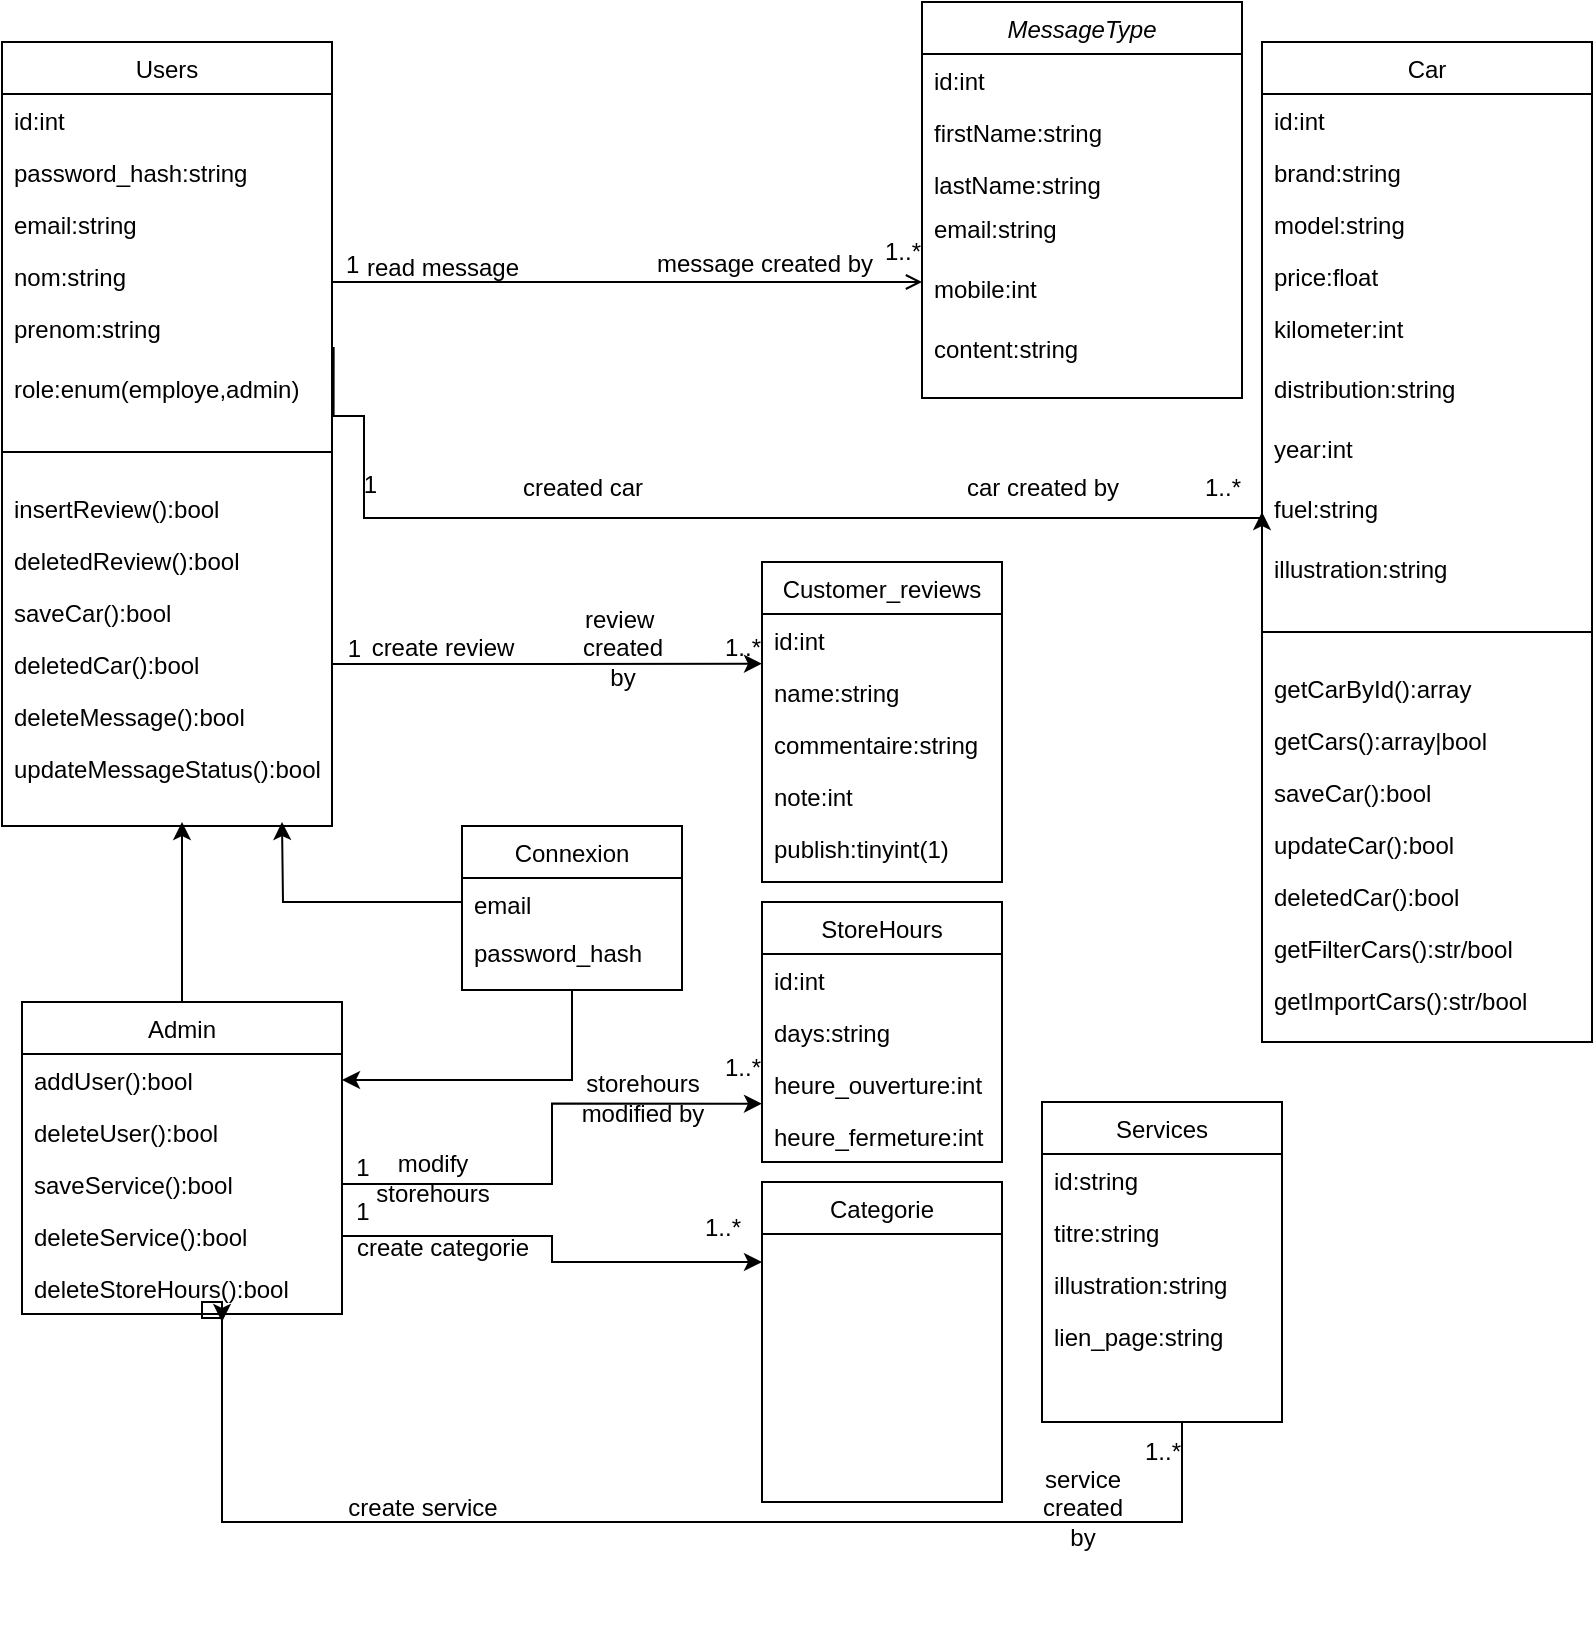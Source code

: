 <mxfile version="23.1.5" type="device">
  <diagram id="C5RBs43oDa-KdzZeNtuy" name="Page-1">
    <mxGraphModel dx="1434" dy="786" grid="1" gridSize="10" guides="1" tooltips="1" connect="1" arrows="1" fold="1" page="1" pageScale="1" pageWidth="827" pageHeight="1169" math="0" shadow="0">
      <root>
        <mxCell id="WIyWlLk6GJQsqaUBKTNV-0" />
        <mxCell id="WIyWlLk6GJQsqaUBKTNV-1" parent="WIyWlLk6GJQsqaUBKTNV-0" />
        <mxCell id="zkfFHV4jXpPFQw0GAbJ--0" value="MessageType" style="swimlane;fontStyle=2;align=center;verticalAlign=top;childLayout=stackLayout;horizontal=1;startSize=26;horizontalStack=0;resizeParent=1;resizeLast=0;collapsible=1;marginBottom=0;rounded=0;shadow=0;strokeWidth=1;" parent="WIyWlLk6GJQsqaUBKTNV-1" vertex="1">
          <mxGeometry x="470" y="20" width="160" height="198" as="geometry">
            <mxRectangle x="230" y="140" width="160" height="26" as="alternateBounds" />
          </mxGeometry>
        </mxCell>
        <mxCell id="zkfFHV4jXpPFQw0GAbJ--1" value="id:int" style="text;align=left;verticalAlign=top;spacingLeft=4;spacingRight=4;overflow=hidden;rotatable=0;points=[[0,0.5],[1,0.5]];portConstraint=eastwest;" parent="zkfFHV4jXpPFQw0GAbJ--0" vertex="1">
          <mxGeometry y="26" width="160" height="26" as="geometry" />
        </mxCell>
        <mxCell id="zkfFHV4jXpPFQw0GAbJ--2" value="firstName:string" style="text;align=left;verticalAlign=top;spacingLeft=4;spacingRight=4;overflow=hidden;rotatable=0;points=[[0,0.5],[1,0.5]];portConstraint=eastwest;rounded=0;shadow=0;html=0;" parent="zkfFHV4jXpPFQw0GAbJ--0" vertex="1">
          <mxGeometry y="52" width="160" height="26" as="geometry" />
        </mxCell>
        <mxCell id="zkfFHV4jXpPFQw0GAbJ--3" value="lastName:string" style="text;align=left;verticalAlign=top;spacingLeft=4;spacingRight=4;overflow=hidden;rotatable=0;points=[[0,0.5],[1,0.5]];portConstraint=eastwest;rounded=0;shadow=0;html=0;" parent="zkfFHV4jXpPFQw0GAbJ--0" vertex="1">
          <mxGeometry y="78" width="160" height="22" as="geometry" />
        </mxCell>
        <mxCell id="OHJwHRD_II2JxIm_5Gcv-61" value="email:string" style="text;align=left;verticalAlign=top;spacingLeft=4;spacingRight=4;overflow=hidden;rotatable=0;points=[[0,0.5],[1,0.5]];portConstraint=eastwest;rounded=0;shadow=0;html=0;" vertex="1" parent="zkfFHV4jXpPFQw0GAbJ--0">
          <mxGeometry y="100" width="160" height="30" as="geometry" />
        </mxCell>
        <mxCell id="OHJwHRD_II2JxIm_5Gcv-63" value="mobile:int" style="text;align=left;verticalAlign=top;spacingLeft=4;spacingRight=4;overflow=hidden;rotatable=0;points=[[0,0.5],[1,0.5]];portConstraint=eastwest;rounded=0;shadow=0;html=0;" vertex="1" parent="zkfFHV4jXpPFQw0GAbJ--0">
          <mxGeometry y="130" width="160" height="30" as="geometry" />
        </mxCell>
        <mxCell id="OHJwHRD_II2JxIm_5Gcv-64" value="content:string" style="text;align=left;verticalAlign=top;spacingLeft=4;spacingRight=4;overflow=hidden;rotatable=0;points=[[0,0.5],[1,0.5]];portConstraint=eastwest;rounded=0;shadow=0;html=0;" vertex="1" parent="zkfFHV4jXpPFQw0GAbJ--0">
          <mxGeometry y="160" width="160" height="30" as="geometry" />
        </mxCell>
        <mxCell id="OHJwHRD_II2JxIm_5Gcv-78" style="edgeStyle=orthogonalEdgeStyle;rounded=0;orthogonalLoop=1;jettySize=auto;html=1;" edge="1" parent="WIyWlLk6GJQsqaUBKTNV-1" source="zkfFHV4jXpPFQw0GAbJ--6">
          <mxGeometry relative="1" as="geometry">
            <mxPoint x="100" y="430" as="targetPoint" />
          </mxGeometry>
        </mxCell>
        <mxCell id="zkfFHV4jXpPFQw0GAbJ--6" value="Admin&#xa;" style="swimlane;fontStyle=0;align=center;verticalAlign=top;childLayout=stackLayout;horizontal=1;startSize=26;horizontalStack=0;resizeParent=1;resizeLast=0;collapsible=1;marginBottom=0;rounded=0;shadow=0;strokeWidth=1;" parent="WIyWlLk6GJQsqaUBKTNV-1" vertex="1">
          <mxGeometry x="20" y="520" width="160" height="156" as="geometry">
            <mxRectangle x="130" y="380" width="160" height="26" as="alternateBounds" />
          </mxGeometry>
        </mxCell>
        <mxCell id="zkfFHV4jXpPFQw0GAbJ--7" value="addUser():bool" style="text;align=left;verticalAlign=top;spacingLeft=4;spacingRight=4;overflow=hidden;rotatable=0;points=[[0,0.5],[1,0.5]];portConstraint=eastwest;" parent="zkfFHV4jXpPFQw0GAbJ--6" vertex="1">
          <mxGeometry y="26" width="160" height="26" as="geometry" />
        </mxCell>
        <mxCell id="zkfFHV4jXpPFQw0GAbJ--8" value="deleteUser():bool" style="text;align=left;verticalAlign=top;spacingLeft=4;spacingRight=4;overflow=hidden;rotatable=0;points=[[0,0.5],[1,0.5]];portConstraint=eastwest;rounded=0;shadow=0;html=0;" parent="zkfFHV4jXpPFQw0GAbJ--6" vertex="1">
          <mxGeometry y="52" width="160" height="26" as="geometry" />
        </mxCell>
        <mxCell id="OHJwHRD_II2JxIm_5Gcv-10" value="saveService():bool" style="text;align=left;verticalAlign=top;spacingLeft=4;spacingRight=4;overflow=hidden;rotatable=0;points=[[0,0.5],[1,0.5]];portConstraint=eastwest;rounded=0;shadow=0;html=0;" vertex="1" parent="zkfFHV4jXpPFQw0GAbJ--6">
          <mxGeometry y="78" width="160" height="26" as="geometry" />
        </mxCell>
        <mxCell id="OHJwHRD_II2JxIm_5Gcv-8" value="deleteService():bool" style="text;align=left;verticalAlign=top;spacingLeft=4;spacingRight=4;overflow=hidden;rotatable=0;points=[[0,0.5],[1,0.5]];portConstraint=eastwest;rounded=0;shadow=0;html=0;" vertex="1" parent="zkfFHV4jXpPFQw0GAbJ--6">
          <mxGeometry y="104" width="160" height="26" as="geometry" />
        </mxCell>
        <mxCell id="OHJwHRD_II2JxIm_5Gcv-7" value="deleteStoreHours():bool" style="text;align=left;verticalAlign=top;spacingLeft=4;spacingRight=4;overflow=hidden;rotatable=0;points=[[0,0.5],[1,0.5]];portConstraint=eastwest;rounded=0;shadow=0;html=0;" vertex="1" parent="zkfFHV4jXpPFQw0GAbJ--6">
          <mxGeometry y="130" width="160" height="26" as="geometry" />
        </mxCell>
        <mxCell id="OHJwHRD_II2JxIm_5Gcv-82" style="edgeStyle=orthogonalEdgeStyle;rounded=0;orthogonalLoop=1;jettySize=auto;html=1;entryX=1;entryY=0.5;entryDx=0;entryDy=0;" edge="1" parent="WIyWlLk6GJQsqaUBKTNV-1" source="zkfFHV4jXpPFQw0GAbJ--13" target="zkfFHV4jXpPFQw0GAbJ--7">
          <mxGeometry relative="1" as="geometry" />
        </mxCell>
        <mxCell id="zkfFHV4jXpPFQw0GAbJ--13" value="Connexion" style="swimlane;fontStyle=0;align=center;verticalAlign=top;childLayout=stackLayout;horizontal=1;startSize=26;horizontalStack=0;resizeParent=1;resizeLast=0;collapsible=1;marginBottom=0;rounded=0;shadow=0;strokeWidth=1;" parent="WIyWlLk6GJQsqaUBKTNV-1" vertex="1">
          <mxGeometry x="240" y="432" width="110" height="82" as="geometry">
            <mxRectangle x="340" y="380" width="170" height="26" as="alternateBounds" />
          </mxGeometry>
        </mxCell>
        <mxCell id="OHJwHRD_II2JxIm_5Gcv-80" style="edgeStyle=orthogonalEdgeStyle;rounded=0;orthogonalLoop=1;jettySize=auto;html=1;exitX=0;exitY=0.5;exitDx=0;exitDy=0;" edge="1" parent="zkfFHV4jXpPFQw0GAbJ--13" source="zkfFHV4jXpPFQw0GAbJ--14">
          <mxGeometry relative="1" as="geometry">
            <mxPoint x="-90" y="-2" as="targetPoint" />
          </mxGeometry>
        </mxCell>
        <mxCell id="zkfFHV4jXpPFQw0GAbJ--14" value="email&#xa;" style="text;align=left;verticalAlign=top;spacingLeft=4;spacingRight=4;overflow=hidden;rotatable=0;points=[[0,0.5],[1,0.5]];portConstraint=eastwest;" parent="zkfFHV4jXpPFQw0GAbJ--13" vertex="1">
          <mxGeometry y="26" width="110" height="24" as="geometry" />
        </mxCell>
        <mxCell id="OHJwHRD_II2JxIm_5Gcv-15" value="password_hash" style="text;align=left;verticalAlign=top;spacingLeft=4;spacingRight=4;overflow=hidden;rotatable=0;points=[[0,0.5],[1,0.5]];portConstraint=eastwest;" vertex="1" parent="zkfFHV4jXpPFQw0GAbJ--13">
          <mxGeometry y="50" width="110" height="24" as="geometry" />
        </mxCell>
        <mxCell id="zkfFHV4jXpPFQw0GAbJ--17" value="Users&#xa;" style="swimlane;fontStyle=0;align=center;verticalAlign=top;childLayout=stackLayout;horizontal=1;startSize=26;horizontalStack=0;resizeParent=1;resizeLast=0;collapsible=1;marginBottom=0;rounded=0;shadow=0;strokeWidth=1;" parent="WIyWlLk6GJQsqaUBKTNV-1" vertex="1">
          <mxGeometry x="10" y="40" width="165" height="392" as="geometry">
            <mxRectangle x="550" y="140" width="160" height="26" as="alternateBounds" />
          </mxGeometry>
        </mxCell>
        <mxCell id="zkfFHV4jXpPFQw0GAbJ--18" value="id:int" style="text;align=left;verticalAlign=top;spacingLeft=4;spacingRight=4;overflow=hidden;rotatable=0;points=[[0,0.5],[1,0.5]];portConstraint=eastwest;" parent="zkfFHV4jXpPFQw0GAbJ--17" vertex="1">
          <mxGeometry y="26" width="165" height="26" as="geometry" />
        </mxCell>
        <mxCell id="zkfFHV4jXpPFQw0GAbJ--19" value="password_hash:string" style="text;align=left;verticalAlign=top;spacingLeft=4;spacingRight=4;overflow=hidden;rotatable=0;points=[[0,0.5],[1,0.5]];portConstraint=eastwest;rounded=0;shadow=0;html=0;" parent="zkfFHV4jXpPFQw0GAbJ--17" vertex="1">
          <mxGeometry y="52" width="165" height="26" as="geometry" />
        </mxCell>
        <mxCell id="zkfFHV4jXpPFQw0GAbJ--20" value="email:string" style="text;align=left;verticalAlign=top;spacingLeft=4;spacingRight=4;overflow=hidden;rotatable=0;points=[[0,0.5],[1,0.5]];portConstraint=eastwest;rounded=0;shadow=0;html=0;" parent="zkfFHV4jXpPFQw0GAbJ--17" vertex="1">
          <mxGeometry y="78" width="165" height="26" as="geometry" />
        </mxCell>
        <mxCell id="zkfFHV4jXpPFQw0GAbJ--21" value="nom:string" style="text;align=left;verticalAlign=top;spacingLeft=4;spacingRight=4;overflow=hidden;rotatable=0;points=[[0,0.5],[1,0.5]];portConstraint=eastwest;rounded=0;shadow=0;html=0;" parent="zkfFHV4jXpPFQw0GAbJ--17" vertex="1">
          <mxGeometry y="104" width="165" height="26" as="geometry" />
        </mxCell>
        <mxCell id="zkfFHV4jXpPFQw0GAbJ--22" value="prenom:string" style="text;align=left;verticalAlign=top;spacingLeft=4;spacingRight=4;overflow=hidden;rotatable=0;points=[[0,0.5],[1,0.5]];portConstraint=eastwest;rounded=0;shadow=0;html=0;" parent="zkfFHV4jXpPFQw0GAbJ--17" vertex="1">
          <mxGeometry y="130" width="165" height="30" as="geometry" />
        </mxCell>
        <mxCell id="OHJwHRD_II2JxIm_5Gcv-2" value="role:enum(employe,admin)" style="text;align=left;verticalAlign=top;spacingLeft=4;spacingRight=4;overflow=hidden;rotatable=0;points=[[0,0.5],[1,0.5]];portConstraint=eastwest;rounded=0;shadow=0;html=0;" vertex="1" parent="zkfFHV4jXpPFQw0GAbJ--17">
          <mxGeometry y="160" width="165" height="30" as="geometry" />
        </mxCell>
        <mxCell id="zkfFHV4jXpPFQw0GAbJ--23" value="" style="line;html=1;strokeWidth=1;align=left;verticalAlign=middle;spacingTop=-1;spacingLeft=3;spacingRight=3;rotatable=0;labelPosition=right;points=[];portConstraint=eastwest;" parent="zkfFHV4jXpPFQw0GAbJ--17" vertex="1">
          <mxGeometry y="190" width="165" height="30" as="geometry" />
        </mxCell>
        <mxCell id="OHJwHRD_II2JxIm_5Gcv-3" value="insertReview():bool" style="text;align=left;verticalAlign=top;spacingLeft=4;spacingRight=4;overflow=hidden;rotatable=0;points=[[0,0.5],[1,0.5]];portConstraint=eastwest;" vertex="1" parent="zkfFHV4jXpPFQw0GAbJ--17">
          <mxGeometry y="220" width="165" height="26" as="geometry" />
        </mxCell>
        <mxCell id="zkfFHV4jXpPFQw0GAbJ--24" value="deletedReview():bool" style="text;align=left;verticalAlign=top;spacingLeft=4;spacingRight=4;overflow=hidden;rotatable=0;points=[[0,0.5],[1,0.5]];portConstraint=eastwest;" parent="zkfFHV4jXpPFQw0GAbJ--17" vertex="1">
          <mxGeometry y="246" width="165" height="26" as="geometry" />
        </mxCell>
        <mxCell id="zkfFHV4jXpPFQw0GAbJ--25" value="saveCar():bool" style="text;align=left;verticalAlign=top;spacingLeft=4;spacingRight=4;overflow=hidden;rotatable=0;points=[[0,0.5],[1,0.5]];portConstraint=eastwest;" parent="zkfFHV4jXpPFQw0GAbJ--17" vertex="1">
          <mxGeometry y="272" width="165" height="26" as="geometry" />
        </mxCell>
        <mxCell id="OHJwHRD_II2JxIm_5Gcv-5" value="deletedCar():bool" style="text;align=left;verticalAlign=top;spacingLeft=4;spacingRight=4;overflow=hidden;rotatable=0;points=[[0,0.5],[1,0.5]];portConstraint=eastwest;" vertex="1" parent="zkfFHV4jXpPFQw0GAbJ--17">
          <mxGeometry y="298" width="165" height="26" as="geometry" />
        </mxCell>
        <mxCell id="OHJwHRD_II2JxIm_5Gcv-4" value="deleteMessage():bool" style="text;align=left;verticalAlign=top;spacingLeft=4;spacingRight=4;overflow=hidden;rotatable=0;points=[[0,0.5],[1,0.5]];portConstraint=eastwest;" vertex="1" parent="zkfFHV4jXpPFQw0GAbJ--17">
          <mxGeometry y="324" width="165" height="26" as="geometry" />
        </mxCell>
        <mxCell id="OHJwHRD_II2JxIm_5Gcv-6" value="updateMessageStatus():bool" style="text;align=left;verticalAlign=top;spacingLeft=4;spacingRight=4;overflow=hidden;rotatable=0;points=[[0,0.5],[1,0.5]];portConstraint=eastwest;" vertex="1" parent="zkfFHV4jXpPFQw0GAbJ--17">
          <mxGeometry y="350" width="165" height="26" as="geometry" />
        </mxCell>
        <mxCell id="zkfFHV4jXpPFQw0GAbJ--26" value="" style="endArrow=open;shadow=0;strokeWidth=1;rounded=0;endFill=1;edgeStyle=elbowEdgeStyle;elbow=vertical;exitX=1;exitY=0.5;exitDx=0;exitDy=0;entryX=0;entryY=0.333;entryDx=0;entryDy=0;entryPerimeter=0;" parent="WIyWlLk6GJQsqaUBKTNV-1" source="zkfFHV4jXpPFQw0GAbJ--21" target="OHJwHRD_II2JxIm_5Gcv-63" edge="1">
          <mxGeometry x="0.5" y="41" relative="1" as="geometry">
            <mxPoint x="380" y="192" as="sourcePoint" />
            <mxPoint x="330" y="110" as="targetPoint" />
            <mxPoint x="-40" y="32" as="offset" />
            <Array as="points">
              <mxPoint x="290" y="160" />
            </Array>
          </mxGeometry>
        </mxCell>
        <mxCell id="zkfFHV4jXpPFQw0GAbJ--27" value="1" style="resizable=0;align=left;verticalAlign=bottom;labelBackgroundColor=none;fontSize=12;" parent="zkfFHV4jXpPFQw0GAbJ--26" connectable="0" vertex="1">
          <mxGeometry x="-1" relative="1" as="geometry">
            <mxPoint x="5" y="3" as="offset" />
          </mxGeometry>
        </mxCell>
        <mxCell id="zkfFHV4jXpPFQw0GAbJ--29" value="message created by" style="text;html=1;resizable=0;points=[];;align=center;verticalAlign=middle;labelBackgroundColor=none;rounded=0;shadow=0;strokeWidth=1;fontSize=12;" parent="zkfFHV4jXpPFQw0GAbJ--26" vertex="1" connectable="0">
          <mxGeometry x="0.5" y="49" relative="1" as="geometry">
            <mxPoint x="-5" y="40" as="offset" />
          </mxGeometry>
        </mxCell>
        <mxCell id="OHJwHRD_II2JxIm_5Gcv-17" value="Customer_reviews&#xa;" style="swimlane;fontStyle=0;align=center;verticalAlign=top;childLayout=stackLayout;horizontal=1;startSize=26;horizontalStack=0;resizeParent=1;resizeLast=0;collapsible=1;marginBottom=0;rounded=0;shadow=0;strokeWidth=1;" vertex="1" parent="WIyWlLk6GJQsqaUBKTNV-1">
          <mxGeometry x="390" y="300" width="120" height="160" as="geometry">
            <mxRectangle x="130" y="380" width="160" height="26" as="alternateBounds" />
          </mxGeometry>
        </mxCell>
        <mxCell id="OHJwHRD_II2JxIm_5Gcv-18" value="id:int" style="text;align=left;verticalAlign=top;spacingLeft=4;spacingRight=4;overflow=hidden;rotatable=0;points=[[0,0.5],[1,0.5]];portConstraint=eastwest;" vertex="1" parent="OHJwHRD_II2JxIm_5Gcv-17">
          <mxGeometry y="26" width="120" height="26" as="geometry" />
        </mxCell>
        <mxCell id="OHJwHRD_II2JxIm_5Gcv-19" value="name:string" style="text;align=left;verticalAlign=top;spacingLeft=4;spacingRight=4;overflow=hidden;rotatable=0;points=[[0,0.5],[1,0.5]];portConstraint=eastwest;rounded=0;shadow=0;html=0;" vertex="1" parent="OHJwHRD_II2JxIm_5Gcv-17">
          <mxGeometry y="52" width="120" height="26" as="geometry" />
        </mxCell>
        <mxCell id="OHJwHRD_II2JxIm_5Gcv-20" value="commentaire:string" style="text;align=left;verticalAlign=top;spacingLeft=4;spacingRight=4;overflow=hidden;rotatable=0;points=[[0,0.5],[1,0.5]];portConstraint=eastwest;rounded=0;shadow=0;html=0;" vertex="1" parent="OHJwHRD_II2JxIm_5Gcv-17">
          <mxGeometry y="78" width="120" height="26" as="geometry" />
        </mxCell>
        <mxCell id="OHJwHRD_II2JxIm_5Gcv-21" value="note:int" style="text;align=left;verticalAlign=top;spacingLeft=4;spacingRight=4;overflow=hidden;rotatable=0;points=[[0,0.5],[1,0.5]];portConstraint=eastwest;rounded=0;shadow=0;html=0;" vertex="1" parent="OHJwHRD_II2JxIm_5Gcv-17">
          <mxGeometry y="104" width="120" height="26" as="geometry" />
        </mxCell>
        <mxCell id="OHJwHRD_II2JxIm_5Gcv-22" value="publish:tinyint(1)" style="text;align=left;verticalAlign=top;spacingLeft=4;spacingRight=4;overflow=hidden;rotatable=0;points=[[0,0.5],[1,0.5]];portConstraint=eastwest;rounded=0;shadow=0;html=0;" vertex="1" parent="OHJwHRD_II2JxIm_5Gcv-17">
          <mxGeometry y="130" width="120" height="26" as="geometry" />
        </mxCell>
        <mxCell id="OHJwHRD_II2JxIm_5Gcv-23" value="Categorie" style="swimlane;fontStyle=0;align=center;verticalAlign=top;childLayout=stackLayout;horizontal=1;startSize=26;horizontalStack=0;resizeParent=1;resizeLast=0;collapsible=1;marginBottom=0;rounded=0;shadow=0;strokeWidth=1;" vertex="1" parent="WIyWlLk6GJQsqaUBKTNV-1">
          <mxGeometry x="390" y="610" width="120" height="160" as="geometry">
            <mxRectangle x="130" y="380" width="160" height="26" as="alternateBounds" />
          </mxGeometry>
        </mxCell>
        <mxCell id="OHJwHRD_II2JxIm_5Gcv-29" value="StoreHours" style="swimlane;fontStyle=0;align=center;verticalAlign=top;childLayout=stackLayout;horizontal=1;startSize=26;horizontalStack=0;resizeParent=1;resizeLast=0;collapsible=1;marginBottom=0;rounded=0;shadow=0;strokeWidth=1;" vertex="1" parent="WIyWlLk6GJQsqaUBKTNV-1">
          <mxGeometry x="390" y="470" width="120" height="130" as="geometry">
            <mxRectangle x="130" y="380" width="160" height="26" as="alternateBounds" />
          </mxGeometry>
        </mxCell>
        <mxCell id="OHJwHRD_II2JxIm_5Gcv-30" value="id:int" style="text;align=left;verticalAlign=top;spacingLeft=4;spacingRight=4;overflow=hidden;rotatable=0;points=[[0,0.5],[1,0.5]];portConstraint=eastwest;" vertex="1" parent="OHJwHRD_II2JxIm_5Gcv-29">
          <mxGeometry y="26" width="120" height="26" as="geometry" />
        </mxCell>
        <mxCell id="OHJwHRD_II2JxIm_5Gcv-31" value="days:string" style="text;align=left;verticalAlign=top;spacingLeft=4;spacingRight=4;overflow=hidden;rotatable=0;points=[[0,0.5],[1,0.5]];portConstraint=eastwest;rounded=0;shadow=0;html=0;" vertex="1" parent="OHJwHRD_II2JxIm_5Gcv-29">
          <mxGeometry y="52" width="120" height="26" as="geometry" />
        </mxCell>
        <mxCell id="OHJwHRD_II2JxIm_5Gcv-32" value="heure_ouverture:int" style="text;align=left;verticalAlign=top;spacingLeft=4;spacingRight=4;overflow=hidden;rotatable=0;points=[[0,0.5],[1,0.5]];portConstraint=eastwest;rounded=0;shadow=0;html=0;" vertex="1" parent="OHJwHRD_II2JxIm_5Gcv-29">
          <mxGeometry y="78" width="120" height="26" as="geometry" />
        </mxCell>
        <mxCell id="OHJwHRD_II2JxIm_5Gcv-33" value="heure_fermeture:int" style="text;align=left;verticalAlign=top;spacingLeft=4;spacingRight=4;overflow=hidden;rotatable=0;points=[[0,0.5],[1,0.5]];portConstraint=eastwest;rounded=0;shadow=0;html=0;" vertex="1" parent="OHJwHRD_II2JxIm_5Gcv-29">
          <mxGeometry y="104" width="120" height="26" as="geometry" />
        </mxCell>
        <mxCell id="OHJwHRD_II2JxIm_5Gcv-86" style="edgeStyle=orthogonalEdgeStyle;rounded=0;orthogonalLoop=1;jettySize=auto;html=1;strokeColor=none;" edge="1" parent="WIyWlLk6GJQsqaUBKTNV-1">
          <mxGeometry relative="1" as="geometry">
            <mxPoint x="550" y="830" as="targetPoint" />
            <mxPoint x="610" y="730" as="sourcePoint" />
          </mxGeometry>
        </mxCell>
        <mxCell id="OHJwHRD_II2JxIm_5Gcv-92" value="" style="edgeStyle=orthogonalEdgeStyle;rounded=0;orthogonalLoop=1;jettySize=auto;html=1;" edge="1" parent="WIyWlLk6GJQsqaUBKTNV-1">
          <mxGeometry relative="1" as="geometry">
            <mxPoint x="600" y="730" as="sourcePoint" />
            <mxPoint x="120" y="680" as="targetPoint" />
            <Array as="points">
              <mxPoint x="600" y="780" />
              <mxPoint x="120" y="780" />
              <mxPoint x="120" y="670" />
              <mxPoint x="110" y="670" />
              <mxPoint x="110" y="678" />
            </Array>
          </mxGeometry>
        </mxCell>
        <mxCell id="OHJwHRD_II2JxIm_5Gcv-35" value="Services" style="swimlane;fontStyle=0;align=center;verticalAlign=top;childLayout=stackLayout;horizontal=1;startSize=26;horizontalStack=0;resizeParent=1;resizeLast=0;collapsible=1;marginBottom=0;rounded=0;shadow=0;strokeWidth=1;" vertex="1" parent="WIyWlLk6GJQsqaUBKTNV-1">
          <mxGeometry x="530" y="570" width="120" height="160" as="geometry">
            <mxRectangle x="130" y="380" width="160" height="26" as="alternateBounds" />
          </mxGeometry>
        </mxCell>
        <mxCell id="OHJwHRD_II2JxIm_5Gcv-36" value="id:string" style="text;align=left;verticalAlign=top;spacingLeft=4;spacingRight=4;overflow=hidden;rotatable=0;points=[[0,0.5],[1,0.5]];portConstraint=eastwest;" vertex="1" parent="OHJwHRD_II2JxIm_5Gcv-35">
          <mxGeometry y="26" width="120" height="26" as="geometry" />
        </mxCell>
        <mxCell id="OHJwHRD_II2JxIm_5Gcv-37" value="titre:string" style="text;align=left;verticalAlign=top;spacingLeft=4;spacingRight=4;overflow=hidden;rotatable=0;points=[[0,0.5],[1,0.5]];portConstraint=eastwest;rounded=0;shadow=0;html=0;" vertex="1" parent="OHJwHRD_II2JxIm_5Gcv-35">
          <mxGeometry y="52" width="120" height="26" as="geometry" />
        </mxCell>
        <mxCell id="OHJwHRD_II2JxIm_5Gcv-38" value="illustration:string" style="text;align=left;verticalAlign=top;spacingLeft=4;spacingRight=4;overflow=hidden;rotatable=0;points=[[0,0.5],[1,0.5]];portConstraint=eastwest;rounded=0;shadow=0;html=0;" vertex="1" parent="OHJwHRD_II2JxIm_5Gcv-35">
          <mxGeometry y="78" width="120" height="26" as="geometry" />
        </mxCell>
        <mxCell id="OHJwHRD_II2JxIm_5Gcv-41" value="lien_page:string" style="text;align=left;verticalAlign=top;spacingLeft=4;spacingRight=4;overflow=hidden;rotatable=0;points=[[0,0.5],[1,0.5]];portConstraint=eastwest;rounded=0;shadow=0;html=0;" vertex="1" parent="OHJwHRD_II2JxIm_5Gcv-35">
          <mxGeometry y="104" width="120" height="26" as="geometry" />
        </mxCell>
        <mxCell id="OHJwHRD_II2JxIm_5Gcv-42" value="Car" style="swimlane;fontStyle=0;align=center;verticalAlign=top;childLayout=stackLayout;horizontal=1;startSize=26;horizontalStack=0;resizeParent=1;resizeLast=0;collapsible=1;marginBottom=0;rounded=0;shadow=0;strokeWidth=1;" vertex="1" parent="WIyWlLk6GJQsqaUBKTNV-1">
          <mxGeometry x="640" y="40" width="165" height="500" as="geometry">
            <mxRectangle x="550" y="140" width="160" height="26" as="alternateBounds" />
          </mxGeometry>
        </mxCell>
        <mxCell id="OHJwHRD_II2JxIm_5Gcv-43" value="id:int" style="text;align=left;verticalAlign=top;spacingLeft=4;spacingRight=4;overflow=hidden;rotatable=0;points=[[0,0.5],[1,0.5]];portConstraint=eastwest;" vertex="1" parent="OHJwHRD_II2JxIm_5Gcv-42">
          <mxGeometry y="26" width="165" height="26" as="geometry" />
        </mxCell>
        <mxCell id="OHJwHRD_II2JxIm_5Gcv-44" value="brand:string" style="text;align=left;verticalAlign=top;spacingLeft=4;spacingRight=4;overflow=hidden;rotatable=0;points=[[0,0.5],[1,0.5]];portConstraint=eastwest;rounded=0;shadow=0;html=0;" vertex="1" parent="OHJwHRD_II2JxIm_5Gcv-42">
          <mxGeometry y="52" width="165" height="26" as="geometry" />
        </mxCell>
        <mxCell id="OHJwHRD_II2JxIm_5Gcv-45" value="model:string" style="text;align=left;verticalAlign=top;spacingLeft=4;spacingRight=4;overflow=hidden;rotatable=0;points=[[0,0.5],[1,0.5]];portConstraint=eastwest;rounded=0;shadow=0;html=0;" vertex="1" parent="OHJwHRD_II2JxIm_5Gcv-42">
          <mxGeometry y="78" width="165" height="26" as="geometry" />
        </mxCell>
        <mxCell id="OHJwHRD_II2JxIm_5Gcv-46" value="price:float" style="text;align=left;verticalAlign=top;spacingLeft=4;spacingRight=4;overflow=hidden;rotatable=0;points=[[0,0.5],[1,0.5]];portConstraint=eastwest;rounded=0;shadow=0;html=0;" vertex="1" parent="OHJwHRD_II2JxIm_5Gcv-42">
          <mxGeometry y="104" width="165" height="26" as="geometry" />
        </mxCell>
        <mxCell id="OHJwHRD_II2JxIm_5Gcv-47" value="kilometer:int" style="text;align=left;verticalAlign=top;spacingLeft=4;spacingRight=4;overflow=hidden;rotatable=0;points=[[0,0.5],[1,0.5]];portConstraint=eastwest;rounded=0;shadow=0;html=0;" vertex="1" parent="OHJwHRD_II2JxIm_5Gcv-42">
          <mxGeometry y="130" width="165" height="30" as="geometry" />
        </mxCell>
        <mxCell id="OHJwHRD_II2JxIm_5Gcv-48" value="distribution:string" style="text;align=left;verticalAlign=top;spacingLeft=4;spacingRight=4;overflow=hidden;rotatable=0;points=[[0,0.5],[1,0.5]];portConstraint=eastwest;rounded=0;shadow=0;html=0;" vertex="1" parent="OHJwHRD_II2JxIm_5Gcv-42">
          <mxGeometry y="160" width="165" height="30" as="geometry" />
        </mxCell>
        <mxCell id="OHJwHRD_II2JxIm_5Gcv-56" value="year:int" style="text;align=left;verticalAlign=top;spacingLeft=4;spacingRight=4;overflow=hidden;rotatable=0;points=[[0,0.5],[1,0.5]];portConstraint=eastwest;rounded=0;shadow=0;html=0;" vertex="1" parent="OHJwHRD_II2JxIm_5Gcv-42">
          <mxGeometry y="190" width="165" height="30" as="geometry" />
        </mxCell>
        <mxCell id="OHJwHRD_II2JxIm_5Gcv-57" value="fuel:string" style="text;align=left;verticalAlign=top;spacingLeft=4;spacingRight=4;overflow=hidden;rotatable=0;points=[[0,0.5],[1,0.5]];portConstraint=eastwest;rounded=0;shadow=0;html=0;" vertex="1" parent="OHJwHRD_II2JxIm_5Gcv-42">
          <mxGeometry y="220" width="165" height="30" as="geometry" />
        </mxCell>
        <mxCell id="OHJwHRD_II2JxIm_5Gcv-58" value="illustration:string" style="text;align=left;verticalAlign=top;spacingLeft=4;spacingRight=4;overflow=hidden;rotatable=0;points=[[0,0.5],[1,0.5]];portConstraint=eastwest;rounded=0;shadow=0;html=0;" vertex="1" parent="OHJwHRD_II2JxIm_5Gcv-42">
          <mxGeometry y="250" width="165" height="30" as="geometry" />
        </mxCell>
        <mxCell id="OHJwHRD_II2JxIm_5Gcv-49" value="" style="line;html=1;strokeWidth=1;align=left;verticalAlign=middle;spacingTop=-1;spacingLeft=3;spacingRight=3;rotatable=0;labelPosition=right;points=[];portConstraint=eastwest;" vertex="1" parent="OHJwHRD_II2JxIm_5Gcv-42">
          <mxGeometry y="280" width="165" height="30" as="geometry" />
        </mxCell>
        <mxCell id="OHJwHRD_II2JxIm_5Gcv-50" value="getCarById():array" style="text;align=left;verticalAlign=top;spacingLeft=4;spacingRight=4;overflow=hidden;rotatable=0;points=[[0,0.5],[1,0.5]];portConstraint=eastwest;" vertex="1" parent="OHJwHRD_II2JxIm_5Gcv-42">
          <mxGeometry y="310" width="165" height="26" as="geometry" />
        </mxCell>
        <mxCell id="OHJwHRD_II2JxIm_5Gcv-51" value="getCars():array|bool" style="text;align=left;verticalAlign=top;spacingLeft=4;spacingRight=4;overflow=hidden;rotatable=0;points=[[0,0.5],[1,0.5]];portConstraint=eastwest;" vertex="1" parent="OHJwHRD_II2JxIm_5Gcv-42">
          <mxGeometry y="336" width="165" height="26" as="geometry" />
        </mxCell>
        <mxCell id="OHJwHRD_II2JxIm_5Gcv-52" value="saveCar():bool" style="text;align=left;verticalAlign=top;spacingLeft=4;spacingRight=4;overflow=hidden;rotatable=0;points=[[0,0.5],[1,0.5]];portConstraint=eastwest;" vertex="1" parent="OHJwHRD_II2JxIm_5Gcv-42">
          <mxGeometry y="362" width="165" height="26" as="geometry" />
        </mxCell>
        <mxCell id="OHJwHRD_II2JxIm_5Gcv-59" value="updateCar():bool" style="text;align=left;verticalAlign=top;spacingLeft=4;spacingRight=4;overflow=hidden;rotatable=0;points=[[0,0.5],[1,0.5]];portConstraint=eastwest;" vertex="1" parent="OHJwHRD_II2JxIm_5Gcv-42">
          <mxGeometry y="388" width="165" height="26" as="geometry" />
        </mxCell>
        <mxCell id="OHJwHRD_II2JxIm_5Gcv-53" value="deletedCar():bool" style="text;align=left;verticalAlign=top;spacingLeft=4;spacingRight=4;overflow=hidden;rotatable=0;points=[[0,0.5],[1,0.5]];portConstraint=eastwest;" vertex="1" parent="OHJwHRD_II2JxIm_5Gcv-42">
          <mxGeometry y="414" width="165" height="26" as="geometry" />
        </mxCell>
        <mxCell id="OHJwHRD_II2JxIm_5Gcv-54" value="getFilterCars():str/bool" style="text;align=left;verticalAlign=top;spacingLeft=4;spacingRight=4;overflow=hidden;rotatable=0;points=[[0,0.5],[1,0.5]];portConstraint=eastwest;" vertex="1" parent="OHJwHRD_II2JxIm_5Gcv-42">
          <mxGeometry y="440" width="165" height="26" as="geometry" />
        </mxCell>
        <mxCell id="OHJwHRD_II2JxIm_5Gcv-55" value="getImportCars():str/bool" style="text;align=left;verticalAlign=top;spacingLeft=4;spacingRight=4;overflow=hidden;rotatable=0;points=[[0,0.5],[1,0.5]];portConstraint=eastwest;" vertex="1" parent="OHJwHRD_II2JxIm_5Gcv-42">
          <mxGeometry y="466" width="165" height="26" as="geometry" />
        </mxCell>
        <mxCell id="OHJwHRD_II2JxIm_5Gcv-65" style="edgeStyle=orthogonalEdgeStyle;rounded=0;orthogonalLoop=1;jettySize=auto;html=1;exitX=1.005;exitY=0.75;exitDx=0;exitDy=0;entryX=0;entryY=0.5;entryDx=0;entryDy=0;exitPerimeter=0;" edge="1" parent="WIyWlLk6GJQsqaUBKTNV-1" source="zkfFHV4jXpPFQw0GAbJ--22" target="OHJwHRD_II2JxIm_5Gcv-57">
          <mxGeometry relative="1" as="geometry">
            <mxPoint x="650" y="278.0" as="targetPoint" />
            <mxPoint x="189.95" y="227.16" as="sourcePoint" />
            <Array as="points">
              <mxPoint x="176" y="227" />
              <mxPoint x="191" y="227" />
              <mxPoint x="191" y="278" />
              <mxPoint x="640" y="278" />
            </Array>
          </mxGeometry>
        </mxCell>
        <mxCell id="OHJwHRD_II2JxIm_5Gcv-66" value="read message" style="text;html=1;align=center;verticalAlign=middle;resizable=0;points=[];autosize=1;strokeColor=none;fillColor=none;" vertex="1" parent="WIyWlLk6GJQsqaUBKTNV-1">
          <mxGeometry x="180" y="138" width="100" height="30" as="geometry" />
        </mxCell>
        <mxCell id="OHJwHRD_II2JxIm_5Gcv-68" value="1" style="resizable=0;align=right;verticalAlign=bottom;labelBackgroundColor=none;fontSize=12;" connectable="0" vertex="1" parent="WIyWlLk6GJQsqaUBKTNV-1">
          <mxGeometry x="500" y="189.997" as="geometry">
            <mxPoint x="-301" y="80" as="offset" />
          </mxGeometry>
        </mxCell>
        <mxCell id="OHJwHRD_II2JxIm_5Gcv-69" value="created car" style="text;html=1;align=center;verticalAlign=middle;resizable=0;points=[];autosize=1;strokeColor=none;fillColor=none;" vertex="1" parent="WIyWlLk6GJQsqaUBKTNV-1">
          <mxGeometry x="260" y="248" width="80" height="30" as="geometry" />
        </mxCell>
        <mxCell id="OHJwHRD_II2JxIm_5Gcv-71" value="car created by" style="text;html=1;align=center;verticalAlign=middle;resizable=0;points=[];autosize=1;strokeColor=none;fillColor=none;" vertex="1" parent="WIyWlLk6GJQsqaUBKTNV-1">
          <mxGeometry x="480" y="248" width="100" height="30" as="geometry" />
        </mxCell>
        <mxCell id="OHJwHRD_II2JxIm_5Gcv-72" style="edgeStyle=orthogonalEdgeStyle;rounded=0;orthogonalLoop=1;jettySize=auto;html=1;exitX=1;exitY=0.5;exitDx=0;exitDy=0;entryX=0;entryY=0.955;entryDx=0;entryDy=0;entryPerimeter=0;" edge="1" parent="WIyWlLk6GJQsqaUBKTNV-1" source="OHJwHRD_II2JxIm_5Gcv-5" target="OHJwHRD_II2JxIm_5Gcv-18">
          <mxGeometry relative="1" as="geometry" />
        </mxCell>
        <mxCell id="OHJwHRD_II2JxIm_5Gcv-74" value="1" style="resizable=0;align=right;verticalAlign=bottom;labelBackgroundColor=none;fontSize=12;" connectable="0" vertex="1" parent="WIyWlLk6GJQsqaUBKTNV-1">
          <mxGeometry x="660" y="299.997" as="geometry">
            <mxPoint x="-469" y="52" as="offset" />
          </mxGeometry>
        </mxCell>
        <mxCell id="OHJwHRD_II2JxIm_5Gcv-75" value="create review" style="text;html=1;align=center;verticalAlign=middle;resizable=0;points=[];autosize=1;strokeColor=none;fillColor=none;" vertex="1" parent="WIyWlLk6GJQsqaUBKTNV-1">
          <mxGeometry x="185" y="328" width="90" height="30" as="geometry" />
        </mxCell>
        <mxCell id="OHJwHRD_II2JxIm_5Gcv-76" value="review&amp;nbsp;&lt;br&gt;created&lt;br&gt;by" style="text;html=1;align=center;verticalAlign=middle;resizable=0;points=[];autosize=1;strokeColor=none;fillColor=none;" vertex="1" parent="WIyWlLk6GJQsqaUBKTNV-1">
          <mxGeometry x="290" y="313" width="60" height="60" as="geometry" />
        </mxCell>
        <mxCell id="OHJwHRD_II2JxIm_5Gcv-83" style="edgeStyle=orthogonalEdgeStyle;rounded=0;orthogonalLoop=1;jettySize=auto;html=1;exitX=1;exitY=0.5;exitDx=0;exitDy=0;entryX=0;entryY=0.878;entryDx=0;entryDy=0;entryPerimeter=0;" edge="1" parent="WIyWlLk6GJQsqaUBKTNV-1" source="OHJwHRD_II2JxIm_5Gcv-10" target="OHJwHRD_II2JxIm_5Gcv-32">
          <mxGeometry relative="1" as="geometry" />
        </mxCell>
        <mxCell id="OHJwHRD_II2JxIm_5Gcv-84" style="edgeStyle=orthogonalEdgeStyle;rounded=0;orthogonalLoop=1;jettySize=auto;html=1;exitX=1;exitY=0.5;exitDx=0;exitDy=0;entryX=0;entryY=0.25;entryDx=0;entryDy=0;" edge="1" parent="WIyWlLk6GJQsqaUBKTNV-1" source="OHJwHRD_II2JxIm_5Gcv-8" target="OHJwHRD_II2JxIm_5Gcv-23">
          <mxGeometry relative="1" as="geometry" />
        </mxCell>
        <mxCell id="OHJwHRD_II2JxIm_5Gcv-94" value="1" style="text;html=1;align=center;verticalAlign=middle;resizable=0;points=[];autosize=1;strokeColor=none;fillColor=none;" vertex="1" parent="WIyWlLk6GJQsqaUBKTNV-1">
          <mxGeometry x="175" y="588" width="30" height="30" as="geometry" />
        </mxCell>
        <mxCell id="OHJwHRD_II2JxIm_5Gcv-95" value="modify &lt;br&gt;storehours" style="text;html=1;align=center;verticalAlign=middle;resizable=0;points=[];autosize=1;strokeColor=none;fillColor=none;" vertex="1" parent="WIyWlLk6GJQsqaUBKTNV-1">
          <mxGeometry x="185" y="588" width="80" height="40" as="geometry" />
        </mxCell>
        <mxCell id="OHJwHRD_II2JxIm_5Gcv-96" value="storehours&lt;br&gt;modified by" style="text;html=1;align=center;verticalAlign=middle;resizable=0;points=[];autosize=1;strokeColor=none;fillColor=none;" vertex="1" parent="WIyWlLk6GJQsqaUBKTNV-1">
          <mxGeometry x="290" y="548" width="80" height="40" as="geometry" />
        </mxCell>
        <mxCell id="OHJwHRD_II2JxIm_5Gcv-97" value="1..*" style="text;html=1;align=center;verticalAlign=middle;resizable=0;points=[];autosize=1;strokeColor=none;fillColor=none;" vertex="1" parent="WIyWlLk6GJQsqaUBKTNV-1">
          <mxGeometry x="360" y="538" width="40" height="30" as="geometry" />
        </mxCell>
        <mxCell id="OHJwHRD_II2JxIm_5Gcv-98" value="1..*" style="text;html=1;align=center;verticalAlign=middle;resizable=0;points=[];autosize=1;strokeColor=none;fillColor=none;" vertex="1" parent="WIyWlLk6GJQsqaUBKTNV-1">
          <mxGeometry x="570" y="730" width="40" height="30" as="geometry" />
        </mxCell>
        <mxCell id="OHJwHRD_II2JxIm_5Gcv-99" value="1..*" style="text;html=1;align=center;verticalAlign=middle;resizable=0;points=[];autosize=1;strokeColor=none;fillColor=none;" vertex="1" parent="WIyWlLk6GJQsqaUBKTNV-1">
          <mxGeometry x="360" y="328" width="40" height="30" as="geometry" />
        </mxCell>
        <mxCell id="OHJwHRD_II2JxIm_5Gcv-100" value="1..*" style="text;html=1;align=center;verticalAlign=middle;resizable=0;points=[];autosize=1;strokeColor=none;fillColor=none;" vertex="1" parent="WIyWlLk6GJQsqaUBKTNV-1">
          <mxGeometry x="440" y="130" width="40" height="30" as="geometry" />
        </mxCell>
        <mxCell id="OHJwHRD_II2JxIm_5Gcv-101" value="1..*" style="text;html=1;align=center;verticalAlign=middle;resizable=0;points=[];autosize=1;strokeColor=none;fillColor=none;" vertex="1" parent="WIyWlLk6GJQsqaUBKTNV-1">
          <mxGeometry x="600" y="248" width="40" height="30" as="geometry" />
        </mxCell>
        <mxCell id="OHJwHRD_II2JxIm_5Gcv-102" value="1..*" style="text;html=1;align=center;verticalAlign=middle;resizable=0;points=[];autosize=1;strokeColor=none;fillColor=none;" vertex="1" parent="WIyWlLk6GJQsqaUBKTNV-1">
          <mxGeometry x="350" y="618" width="40" height="30" as="geometry" />
        </mxCell>
        <mxCell id="OHJwHRD_II2JxIm_5Gcv-104" value="1" style="text;html=1;align=center;verticalAlign=middle;resizable=0;points=[];autosize=1;strokeColor=none;fillColor=none;" vertex="1" parent="WIyWlLk6GJQsqaUBKTNV-1">
          <mxGeometry x="175" y="610" width="30" height="30" as="geometry" />
        </mxCell>
        <mxCell id="OHJwHRD_II2JxIm_5Gcv-105" value="create categorie" style="text;html=1;align=center;verticalAlign=middle;resizable=0;points=[];autosize=1;strokeColor=none;fillColor=none;" vertex="1" parent="WIyWlLk6GJQsqaUBKTNV-1">
          <mxGeometry x="175" y="628" width="110" height="30" as="geometry" />
        </mxCell>
        <mxCell id="OHJwHRD_II2JxIm_5Gcv-106" value="create service" style="text;html=1;align=center;verticalAlign=middle;resizable=0;points=[];autosize=1;strokeColor=none;fillColor=none;" vertex="1" parent="WIyWlLk6GJQsqaUBKTNV-1">
          <mxGeometry x="170" y="758" width="100" height="30" as="geometry" />
        </mxCell>
        <mxCell id="OHJwHRD_II2JxIm_5Gcv-107" value="service&lt;br&gt;created&lt;br&gt;by" style="text;html=1;align=center;verticalAlign=middle;resizable=0;points=[];autosize=1;strokeColor=none;fillColor=none;" vertex="1" parent="WIyWlLk6GJQsqaUBKTNV-1">
          <mxGeometry x="520" y="743" width="60" height="60" as="geometry" />
        </mxCell>
      </root>
    </mxGraphModel>
  </diagram>
</mxfile>
